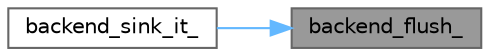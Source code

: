 digraph "backend_flush_"
{
 // LATEX_PDF_SIZE
  bgcolor="transparent";
  edge [fontname=Helvetica,fontsize=10,labelfontname=Helvetica,labelfontsize=10];
  node [fontname=Helvetica,fontsize=10,shape=box,height=0.2,width=0.4];
  rankdir="RL";
  Node1 [id="Node000001",label="backend_flush_",height=0.2,width=0.4,color="gray40", fillcolor="grey60", style="filled", fontcolor="black",tooltip=" "];
  Node1 -> Node2 [id="edge1_Node000001_Node000002",dir="back",color="steelblue1",style="solid",tooltip=" "];
  Node2 [id="Node000002",label="backend_sink_it_",height=0.2,width=0.4,color="grey40", fillcolor="white", style="filled",URL="$classspdlog_1_1async__logger.html#a0e53f95e109d2b90945b15dbe67cb310",tooltip=" "];
}
